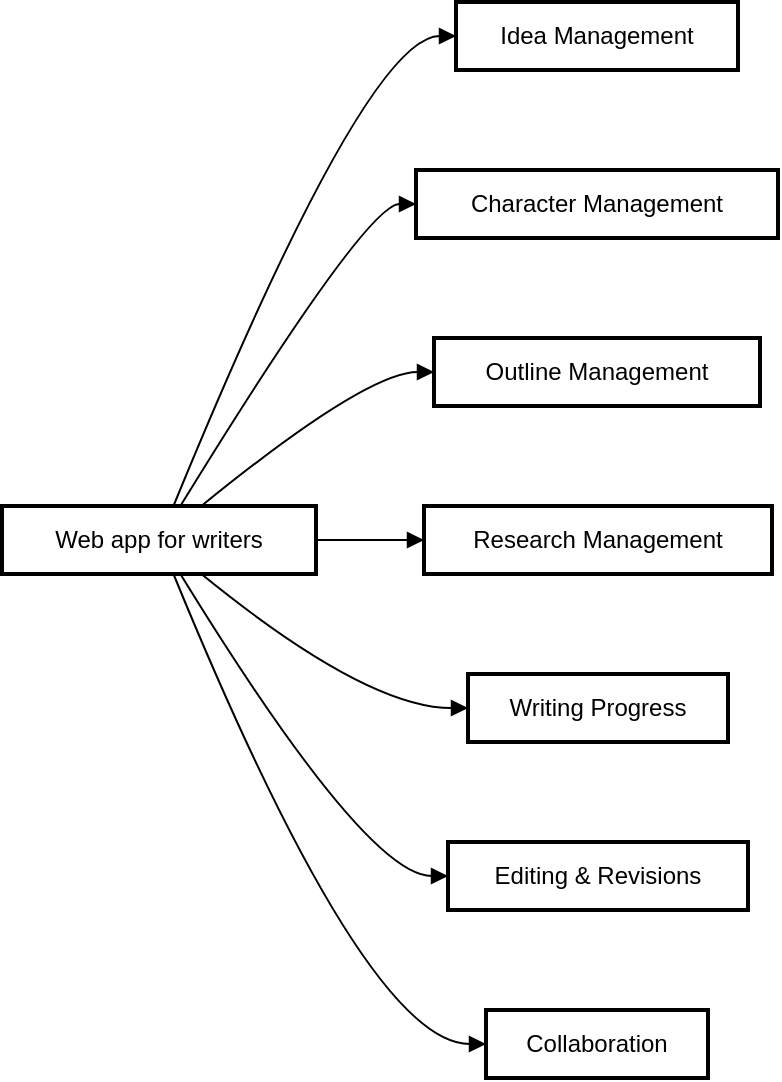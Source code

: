 <mxfile version="22.1.7" type="github">
  <diagram name="Page-1" id="POI8z_45thn5HxYYaoTk">
    <mxGraphModel dx="2282" dy="1897" grid="1" gridSize="10" guides="1" tooltips="1" connect="1" arrows="1" fold="1" page="1" pageScale="1" pageWidth="850" pageHeight="1100" math="0" shadow="0">
      <root>
        <mxCell id="0" />
        <mxCell id="1" parent="0" />
        <mxCell id="2" value="Web app for writers" style="whiteSpace=wrap;strokeWidth=2;" parent="1" vertex="1">
          <mxGeometry y="252" width="157" height="34" as="geometry" />
        </mxCell>
        <mxCell id="3" value="Idea Management" style="whiteSpace=wrap;strokeWidth=2;" parent="1" vertex="1">
          <mxGeometry x="227" width="141" height="34" as="geometry" />
        </mxCell>
        <mxCell id="4" value="Character Management" style="whiteSpace=wrap;strokeWidth=2;" parent="1" vertex="1">
          <mxGeometry x="207" y="84" width="181" height="34" as="geometry" />
        </mxCell>
        <mxCell id="5" value="Outline Management" style="whiteSpace=wrap;strokeWidth=2;" parent="1" vertex="1">
          <mxGeometry x="216" y="168" width="163" height="34" as="geometry" />
        </mxCell>
        <mxCell id="6" value="Research Management" style="whiteSpace=wrap;strokeWidth=2;" parent="1" vertex="1">
          <mxGeometry x="211" y="252" width="174" height="34" as="geometry" />
        </mxCell>
        <mxCell id="7" value="Writing Progress" style="whiteSpace=wrap;strokeWidth=2;" parent="1" vertex="1">
          <mxGeometry x="233" y="336" width="130" height="34" as="geometry" />
        </mxCell>
        <mxCell id="8" value="Editing &amp; Revisions" style="whiteSpace=wrap;strokeWidth=2;" parent="1" vertex="1">
          <mxGeometry x="223" y="420" width="150" height="34" as="geometry" />
        </mxCell>
        <mxCell id="9" value="Collaboration" style="whiteSpace=wrap;strokeWidth=2;" parent="1" vertex="1">
          <mxGeometry x="242" y="504" width="111" height="34" as="geometry" />
        </mxCell>
        <mxCell id="10" value="" style="curved=1;startArrow=none;endArrow=block;exitX=0.546;exitY=0;entryX=0.003;entryY=0.5;" parent="1" source="2" target="3" edge="1">
          <mxGeometry relative="1" as="geometry">
            <Array as="points">
              <mxPoint x="182" y="17" />
            </Array>
          </mxGeometry>
        </mxCell>
        <mxCell id="11" value="" style="curved=1;startArrow=none;endArrow=block;exitX=0.568;exitY=0;entryX=0.002;entryY=0.5;" parent="1" source="2" target="4" edge="1">
          <mxGeometry relative="1" as="geometry">
            <Array as="points">
              <mxPoint x="182" y="101" />
            </Array>
          </mxGeometry>
        </mxCell>
        <mxCell id="12" value="" style="curved=1;startArrow=none;endArrow=block;exitX=0.635;exitY=0;entryX=0.002;entryY=0.5;" parent="1" source="2" target="5" edge="1">
          <mxGeometry relative="1" as="geometry">
            <Array as="points">
              <mxPoint x="182" y="185" />
            </Array>
          </mxGeometry>
        </mxCell>
        <mxCell id="13" value="" style="curved=1;startArrow=none;endArrow=block;exitX=1.003;exitY=0.5;entryX=-0.001;entryY=0.5;" parent="1" source="2" target="6" edge="1">
          <mxGeometry relative="1" as="geometry">
            <Array as="points" />
          </mxGeometry>
        </mxCell>
        <mxCell id="14" value="" style="curved=1;startArrow=none;endArrow=block;exitX=0.635;exitY=1;entryX=-0.0;entryY=0.5;" parent="1" source="2" target="7" edge="1">
          <mxGeometry relative="1" as="geometry">
            <Array as="points">
              <mxPoint x="182" y="353" />
            </Array>
          </mxGeometry>
        </mxCell>
        <mxCell id="15" value="" style="curved=1;startArrow=none;endArrow=block;exitX=0.568;exitY=1;entryX=-0.001;entryY=0.5;" parent="1" source="2" target="8" edge="1">
          <mxGeometry relative="1" as="geometry">
            <Array as="points">
              <mxPoint x="182" y="437" />
            </Array>
          </mxGeometry>
        </mxCell>
        <mxCell id="16" value="" style="curved=1;startArrow=none;endArrow=block;exitX=0.546;exitY=1;entryX=0.003;entryY=0.5;" parent="1" source="2" target="9" edge="1">
          <mxGeometry relative="1" as="geometry">
            <Array as="points">
              <mxPoint x="182" y="521" />
            </Array>
          </mxGeometry>
        </mxCell>
      </root>
    </mxGraphModel>
  </diagram>
</mxfile>
